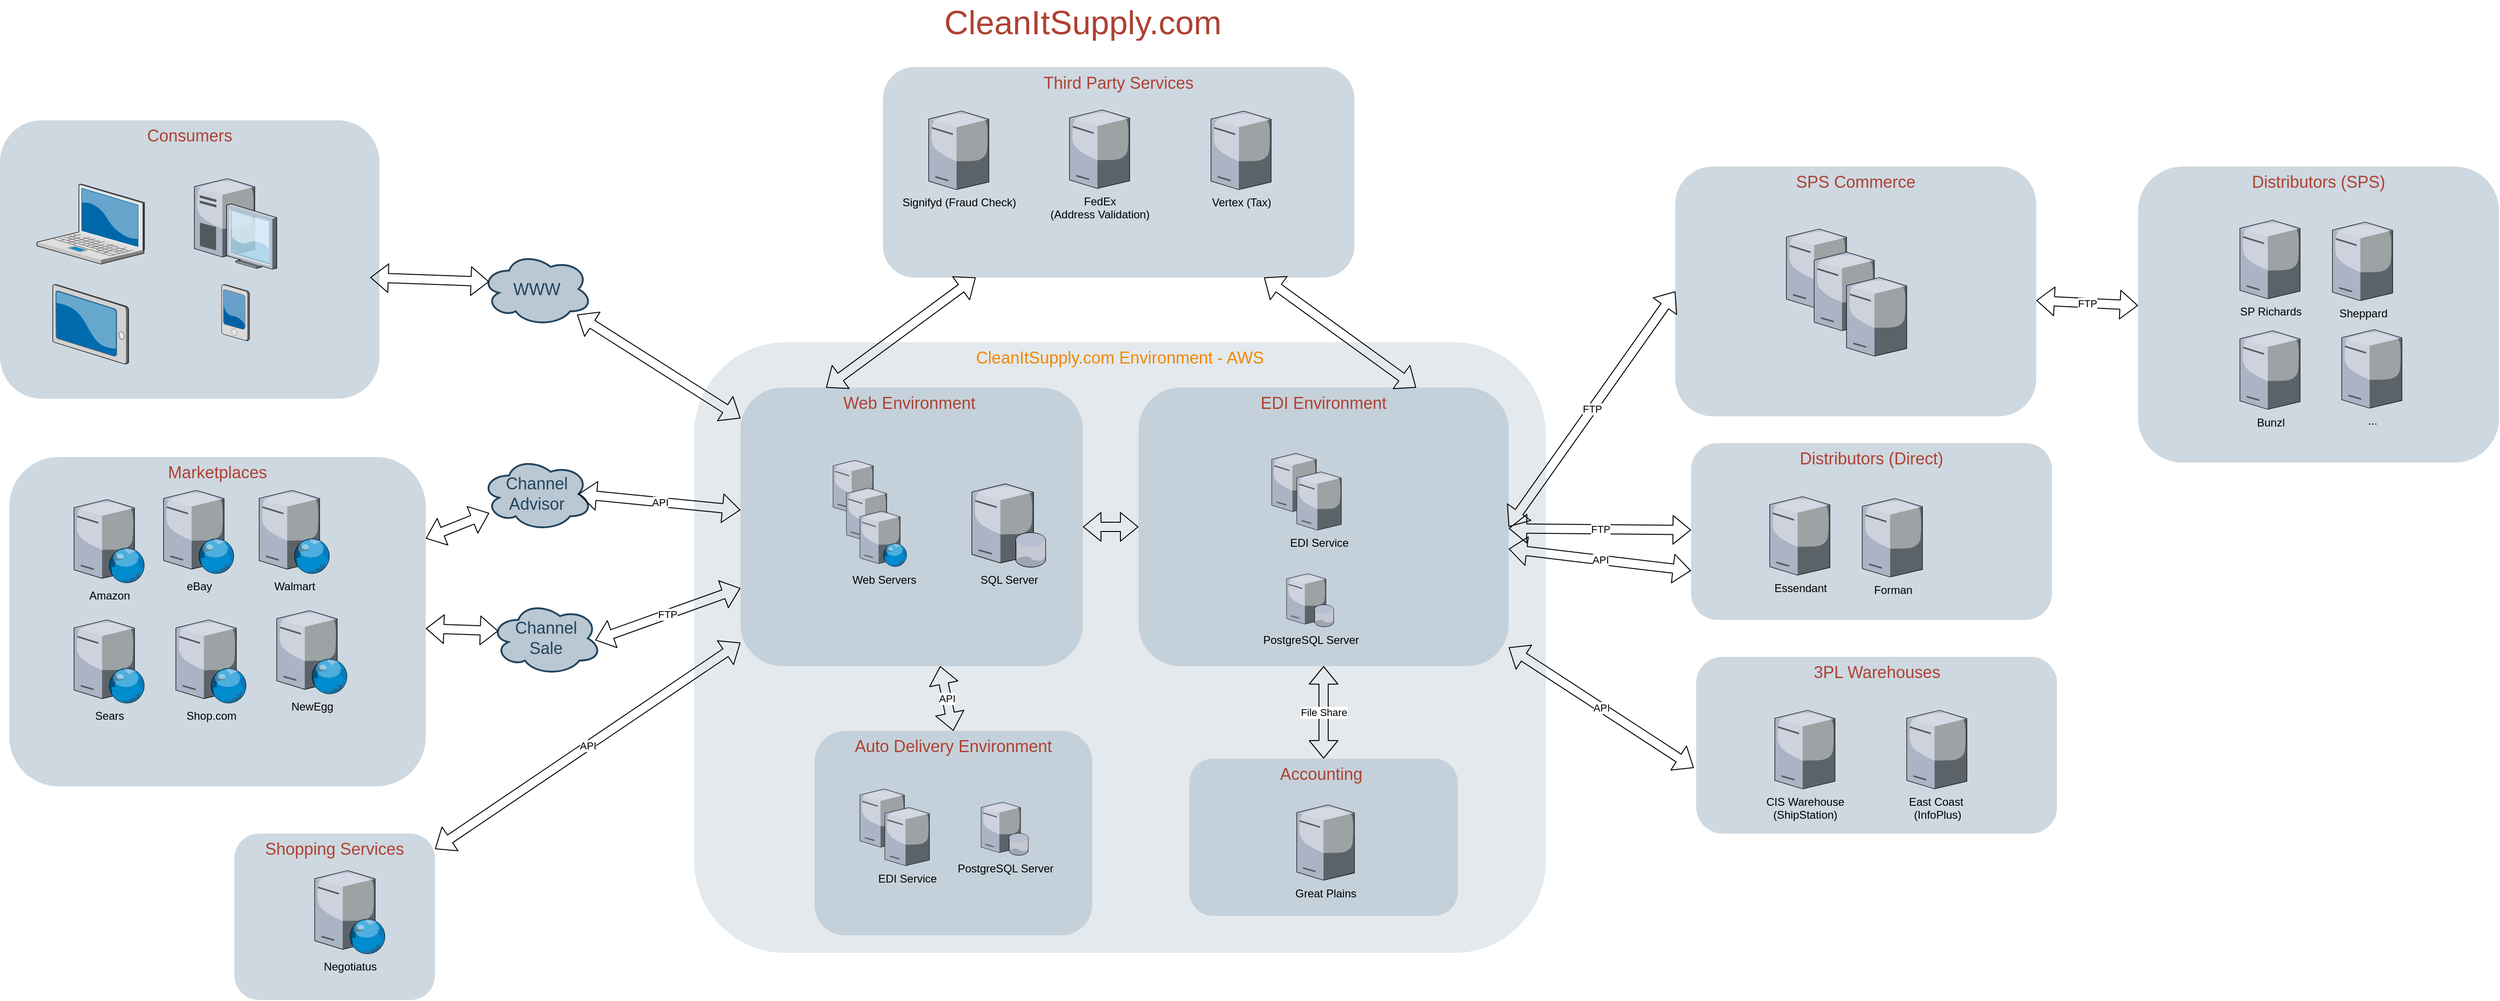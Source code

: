 <mxfile version="14.0.1" type="github">
  <diagram id="a45cf8ec-cd66-6f27-3ac3-be6e809c9e4a" name="Page-1">
    <mxGraphModel dx="2500" dy="2065" grid="1" gridSize="10" guides="1" tooltips="1" connect="1" arrows="1" fold="1" page="1" pageScale="1" pageWidth="827" pageHeight="1169" background="#ffffff" math="0" shadow="0">
      <root>
        <mxCell id="0" />
        <mxCell id="1" parent="0" />
        <mxCell id="0GKLrgqh9CLTe_BwdtgN-189" value="&lt;span&gt;Consumers&lt;/span&gt;" style="rounded=1;whiteSpace=wrap;html=1;shadow=0;strokeColor=none;fillColor=#BAC8D3;gradientColor=none;fontSize=18;fontColor=#AE4132;verticalAlign=top;opacity=70;fontStyle=0;strokeWidth=3;" vertex="1" parent="1">
          <mxGeometry x="-310" y="-210" width="410" height="301" as="geometry" />
        </mxCell>
        <mxCell id="3" value="CleanItSupply.com Environment - AWS" style="rounded=1;whiteSpace=wrap;html=1;shadow=0;strokeColor=none;fillColor=#BAC8D3;gradientColor=none;fontSize=18;fontColor=#F08705;opacity=40;fontStyle=0;strokeWidth=3;verticalAlign=top;" parent="1" vertex="1">
          <mxGeometry x="440" y="30" width="920" height="660" as="geometry" />
        </mxCell>
        <mxCell id="4" value="&lt;span&gt;Web Environment&amp;nbsp;&lt;/span&gt;" style="rounded=1;whiteSpace=wrap;html=1;shadow=0;strokeColor=none;fillColor=#BAC8D3;gradientColor=none;fontSize=18;fontColor=#AE4132;verticalAlign=top;opacity=70;fontStyle=0;strokeWidth=3;" parent="1" vertex="1">
          <mxGeometry x="490" y="79" width="370" height="301" as="geometry" />
        </mxCell>
        <mxCell id="10" value="&lt;span style=&quot;line-height: 17.182px&quot;&gt;EDI Environment&lt;br&gt;&lt;/span&gt;" style="rounded=1;whiteSpace=wrap;html=1;shadow=0;strokeColor=none;fillColor=#BAC8D3;gradientColor=none;fontSize=18;fontColor=#AE4132;verticalAlign=top;opacity=70;fontStyle=0;strokeWidth=3;" parent="1" vertex="1">
          <mxGeometry x="920" y="79" width="400" height="301" as="geometry" />
        </mxCell>
        <mxCell id="50" value="WWW" style="ellipse;shape=cloud;whiteSpace=wrap;html=1;shadow=0;strokeColor=#23445D;fillColor=#BAC8D3;gradientColor=none;fontSize=18;fontColor=#23445D;fontStyle=0;gradientDirection=north;strokeWidth=2;" parent="1" vertex="1">
          <mxGeometry x="210" y="-67.5" width="120" height="80" as="geometry" />
        </mxCell>
        <mxCell id="168" value="CleanItSupply.com" style="text;html=1;strokeColor=none;fillColor=none;align=center;verticalAlign=middle;whiteSpace=wrap;overflow=hidden;shadow=0;fontSize=36;fontColor=#AE4132;fontStyle=0" parent="1" vertex="1">
          <mxGeometry x="560" y="-340" width="600" height="45" as="geometry" />
        </mxCell>
        <mxCell id="171" style="edgeStyle=orthogonalEdgeStyle;rounded=0;jumpStyle=none;html=1;exitX=0;exitY=0.5;entryX=0;entryY=0.5;shadow=0;labelBackgroundColor=none;startArrow=none;startFill=0;endArrow=classic;endFill=1;endSize=6;jettySize=auto;orthogonalLoop=1;strokeColor=#23445D;strokeWidth=2;fillColor=#F08705;fontFamily=Helvetica;fontSize=14;fontColor=#F08705;align=left;fontStyle=0" parent="1" source="168" target="168" edge="1">
          <mxGeometry relative="1" as="geometry" />
        </mxCell>
        <mxCell id="0GKLrgqh9CLTe_BwdtgN-174" value="" style="verticalLabelPosition=bottom;aspect=fixed;html=1;verticalAlign=top;strokeColor=none;align=center;outlineConnect=0;shape=mxgraph.citrix.web_server;" vertex="1" parent="1">
          <mxGeometry x="590" y="157.5" width="51" height="60" as="geometry" />
        </mxCell>
        <mxCell id="0GKLrgqh9CLTe_BwdtgN-175" value="" style="verticalLabelPosition=bottom;aspect=fixed;html=1;verticalAlign=top;strokeColor=none;align=center;outlineConnect=0;shape=mxgraph.citrix.web_server;" vertex="1" parent="1">
          <mxGeometry x="604.5" y="187.5" width="51" height="60" as="geometry" />
        </mxCell>
        <mxCell id="0GKLrgqh9CLTe_BwdtgN-176" value="Web Servers" style="verticalLabelPosition=bottom;aspect=fixed;html=1;verticalAlign=top;strokeColor=none;align=center;outlineConnect=0;shape=mxgraph.citrix.web_server;" vertex="1" parent="1">
          <mxGeometry x="619" y="212.5" width="51" height="60" as="geometry" />
        </mxCell>
        <mxCell id="0GKLrgqh9CLTe_BwdtgN-178" value="SQL Server" style="verticalLabelPosition=bottom;aspect=fixed;html=1;verticalAlign=top;strokeColor=none;align=center;outlineConnect=0;shape=mxgraph.citrix.database_server;" vertex="1" parent="1">
          <mxGeometry x="740" y="183" width="80" height="90" as="geometry" />
        </mxCell>
        <mxCell id="0GKLrgqh9CLTe_BwdtgN-179" value="PostgreSQL Server" style="verticalLabelPosition=bottom;aspect=fixed;html=1;verticalAlign=top;strokeColor=none;align=center;outlineConnect=0;shape=mxgraph.citrix.database_server;" vertex="1" parent="1">
          <mxGeometry x="1080" y="280" width="51.11" height="57.5" as="geometry" />
        </mxCell>
        <mxCell id="0GKLrgqh9CLTe_BwdtgN-181" value="" style="verticalLabelPosition=bottom;aspect=fixed;html=1;verticalAlign=top;strokeColor=none;align=center;outlineConnect=0;shape=mxgraph.citrix.license_server;" vertex="1" parent="1">
          <mxGeometry x="1064" y="150" width="48.18" height="63" as="geometry" />
        </mxCell>
        <mxCell id="0GKLrgqh9CLTe_BwdtgN-182" value="EDI Service" style="verticalLabelPosition=bottom;aspect=fixed;html=1;verticalAlign=top;strokeColor=none;align=center;outlineConnect=0;shape=mxgraph.citrix.license_server;" vertex="1" parent="1">
          <mxGeometry x="1091" y="170" width="48.18" height="63" as="geometry" />
        </mxCell>
        <mxCell id="0GKLrgqh9CLTe_BwdtgN-191" value="" style="verticalLabelPosition=bottom;aspect=fixed;html=1;verticalAlign=top;strokeColor=none;align=center;outlineConnect=0;shape=mxgraph.citrix.desktop;" vertex="1" parent="1">
          <mxGeometry x="-100" y="-147" width="89" height="98" as="geometry" />
        </mxCell>
        <mxCell id="0GKLrgqh9CLTe_BwdtgN-192" value="" style="verticalLabelPosition=bottom;aspect=fixed;html=1;verticalAlign=top;strokeColor=none;align=center;outlineConnect=0;shape=mxgraph.citrix.laptop_2;" vertex="1" parent="1">
          <mxGeometry x="-270" y="-141" width="116" height="86.5" as="geometry" />
        </mxCell>
        <mxCell id="0GKLrgqh9CLTe_BwdtgN-194" value="" style="verticalLabelPosition=bottom;aspect=fixed;html=1;verticalAlign=top;strokeColor=none;align=center;outlineConnect=0;shape=mxgraph.citrix.tablet_2;" vertex="1" parent="1">
          <mxGeometry x="-253" y="-32.5" width="82" height="86" as="geometry" />
        </mxCell>
        <mxCell id="0GKLrgqh9CLTe_BwdtgN-195" value="" style="verticalLabelPosition=bottom;aspect=fixed;html=1;verticalAlign=top;strokeColor=none;align=center;outlineConnect=0;shape=mxgraph.citrix.pda;" vertex="1" parent="1">
          <mxGeometry x="-70.5" y="-32.5" width="30" height="61" as="geometry" />
        </mxCell>
        <mxCell id="0GKLrgqh9CLTe_BwdtgN-196" value="" style="shape=flexArrow;endArrow=classic;startArrow=classic;html=1;entryX=0.07;entryY=0.4;entryDx=0;entryDy=0;entryPerimeter=0;" edge="1" parent="1" target="50">
          <mxGeometry width="50" height="50" relative="1" as="geometry">
            <mxPoint x="90" y="-40" as="sourcePoint" />
            <mxPoint x="150" y="-90" as="targetPoint" />
          </mxGeometry>
        </mxCell>
        <mxCell id="0GKLrgqh9CLTe_BwdtgN-197" value="" style="shape=flexArrow;endArrow=classic;startArrow=classic;html=1;" edge="1" parent="1" source="50" target="4">
          <mxGeometry width="50" height="50" relative="1" as="geometry">
            <mxPoint x="380" y="280" as="sourcePoint" />
            <mxPoint x="430" y="230" as="targetPoint" />
          </mxGeometry>
        </mxCell>
        <mxCell id="0GKLrgqh9CLTe_BwdtgN-198" value="Channel Advisor" style="ellipse;shape=cloud;whiteSpace=wrap;html=1;shadow=0;strokeColor=#23445D;fillColor=#BAC8D3;gradientColor=none;fontSize=18;fontColor=#23445D;fontStyle=0;gradientDirection=north;strokeWidth=2;" vertex="1" parent="1">
          <mxGeometry x="210" y="154" width="120" height="80" as="geometry" />
        </mxCell>
        <mxCell id="0GKLrgqh9CLTe_BwdtgN-199" value="&lt;span&gt;Marketplaces&lt;/span&gt;" style="rounded=1;whiteSpace=wrap;html=1;shadow=0;strokeColor=none;fillColor=#BAC8D3;gradientColor=none;fontSize=18;fontColor=#AE4132;verticalAlign=top;opacity=70;fontStyle=0;strokeWidth=3;" vertex="1" parent="1">
          <mxGeometry x="-300" y="154" width="450" height="356" as="geometry" />
        </mxCell>
        <mxCell id="0GKLrgqh9CLTe_BwdtgN-200" value="Amazon" style="verticalLabelPosition=bottom;aspect=fixed;html=1;verticalAlign=top;strokeColor=none;align=center;outlineConnect=0;shape=mxgraph.citrix.web_server;" vertex="1" parent="1">
          <mxGeometry x="-230" y="200" width="76.5" height="90" as="geometry" />
        </mxCell>
        <mxCell id="0GKLrgqh9CLTe_BwdtgN-201" value="eBay" style="verticalLabelPosition=bottom;aspect=fixed;html=1;verticalAlign=top;strokeColor=none;align=center;outlineConnect=0;shape=mxgraph.citrix.web_server;" vertex="1" parent="1">
          <mxGeometry x="-133.25" y="190" width="76.5" height="90" as="geometry" />
        </mxCell>
        <mxCell id="0GKLrgqh9CLTe_BwdtgN-202" value="Walmart" style="verticalLabelPosition=bottom;aspect=fixed;html=1;verticalAlign=top;strokeColor=none;align=center;outlineConnect=0;shape=mxgraph.citrix.web_server;" vertex="1" parent="1">
          <mxGeometry x="-30" y="190" width="76.5" height="90" as="geometry" />
        </mxCell>
        <mxCell id="0GKLrgqh9CLTe_BwdtgN-203" value="Sears" style="verticalLabelPosition=bottom;aspect=fixed;html=1;verticalAlign=top;strokeColor=none;align=center;outlineConnect=0;shape=mxgraph.citrix.web_server;" vertex="1" parent="1">
          <mxGeometry x="-230" y="330" width="76.5" height="90" as="geometry" />
        </mxCell>
        <mxCell id="0GKLrgqh9CLTe_BwdtgN-204" value="Shop.com" style="verticalLabelPosition=bottom;aspect=fixed;html=1;verticalAlign=top;strokeColor=none;align=center;outlineConnect=0;shape=mxgraph.citrix.web_server;" vertex="1" parent="1">
          <mxGeometry x="-120" y="330" width="76.5" height="90" as="geometry" />
        </mxCell>
        <mxCell id="0GKLrgqh9CLTe_BwdtgN-205" value="NewEgg" style="verticalLabelPosition=bottom;aspect=fixed;html=1;verticalAlign=top;strokeColor=none;align=center;outlineConnect=0;shape=mxgraph.citrix.web_server;" vertex="1" parent="1">
          <mxGeometry x="-11" y="320" width="76.5" height="90" as="geometry" />
        </mxCell>
        <mxCell id="0GKLrgqh9CLTe_BwdtgN-206" value="Channel &lt;br&gt;Sale" style="ellipse;shape=cloud;whiteSpace=wrap;html=1;shadow=0;strokeColor=#23445D;fillColor=#BAC8D3;gradientColor=none;fontSize=18;fontColor=#23445D;fontStyle=0;gradientDirection=north;strokeWidth=2;" vertex="1" parent="1">
          <mxGeometry x="220" y="310" width="120" height="80" as="geometry" />
        </mxCell>
        <mxCell id="0GKLrgqh9CLTe_BwdtgN-207" value="" style="shape=flexArrow;endArrow=classic;startArrow=classic;html=1;" edge="1" parent="1" source="0GKLrgqh9CLTe_BwdtgN-199" target="0GKLrgqh9CLTe_BwdtgN-198">
          <mxGeometry width="50" height="50" relative="1" as="geometry">
            <mxPoint x="100" y="-30" as="sourcePoint" />
            <mxPoint x="228.4" y="-25.5" as="targetPoint" />
          </mxGeometry>
        </mxCell>
        <mxCell id="0GKLrgqh9CLTe_BwdtgN-208" value="" style="shape=flexArrow;endArrow=classic;startArrow=classic;html=1;entryX=0.07;entryY=0.4;entryDx=0;entryDy=0;entryPerimeter=0;" edge="1" parent="1" source="0GKLrgqh9CLTe_BwdtgN-199" target="0GKLrgqh9CLTe_BwdtgN-206">
          <mxGeometry width="50" height="50" relative="1" as="geometry">
            <mxPoint x="110" y="-20" as="sourcePoint" />
            <mxPoint x="238.4" y="-15.5" as="targetPoint" />
          </mxGeometry>
        </mxCell>
        <mxCell id="0GKLrgqh9CLTe_BwdtgN-209" value="FTP" style="shape=flexArrow;endArrow=classic;startArrow=classic;html=1;entryX=0.942;entryY=0.525;entryDx=0;entryDy=0;entryPerimeter=0;" edge="1" parent="1" source="4" target="0GKLrgqh9CLTe_BwdtgN-206">
          <mxGeometry width="50" height="50" relative="1" as="geometry">
            <mxPoint x="490" y="240" as="sourcePoint" />
            <mxPoint x="258.4" y="612" as="targetPoint" />
          </mxGeometry>
        </mxCell>
        <mxCell id="0GKLrgqh9CLTe_BwdtgN-210" value="API" style="shape=flexArrow;endArrow=classic;startArrow=classic;html=1;exitX=0.875;exitY=0.5;exitDx=0;exitDy=0;exitPerimeter=0;" edge="1" parent="1" source="0GKLrgqh9CLTe_BwdtgN-198" target="4">
          <mxGeometry width="50" height="50" relative="1" as="geometry">
            <mxPoint x="190" y="624.584" as="sourcePoint" />
            <mxPoint x="490" y="240" as="targetPoint" />
          </mxGeometry>
        </mxCell>
        <mxCell id="0GKLrgqh9CLTe_BwdtgN-211" value="SPS Commerce" style="rounded=1;whiteSpace=wrap;html=1;shadow=0;strokeColor=none;fillColor=#BAC8D3;gradientColor=none;fontSize=18;fontColor=#AE4132;verticalAlign=top;opacity=70;fontStyle=0;strokeWidth=3;" vertex="1" parent="1">
          <mxGeometry x="1500" y="-160" width="390" height="270" as="geometry" />
        </mxCell>
        <mxCell id="0GKLrgqh9CLTe_BwdtgN-212" value="Distributors (SPS)" style="rounded=1;whiteSpace=wrap;html=1;shadow=0;strokeColor=none;fillColor=#BAC8D3;gradientColor=none;fontSize=18;fontColor=#AE4132;verticalAlign=top;opacity=70;fontStyle=0;strokeWidth=3;" vertex="1" parent="1">
          <mxGeometry x="2000" y="-160" width="390" height="320" as="geometry" />
        </mxCell>
        <mxCell id="0GKLrgqh9CLTe_BwdtgN-213" value="" style="verticalLabelPosition=bottom;aspect=fixed;html=1;verticalAlign=top;strokeColor=none;align=center;outlineConnect=0;shape=mxgraph.citrix.tower_server;" vertex="1" parent="1">
          <mxGeometry x="1620" y="-92.5" width="65" height="85" as="geometry" />
        </mxCell>
        <mxCell id="0GKLrgqh9CLTe_BwdtgN-215" value="" style="verticalLabelPosition=bottom;aspect=fixed;html=1;verticalAlign=top;strokeColor=none;align=center;outlineConnect=0;shape=mxgraph.citrix.tower_server;" vertex="1" parent="1">
          <mxGeometry x="1650" y="-67.5" width="65" height="85" as="geometry" />
        </mxCell>
        <mxCell id="0GKLrgqh9CLTe_BwdtgN-216" value="" style="verticalLabelPosition=bottom;aspect=fixed;html=1;verticalAlign=top;strokeColor=none;align=center;outlineConnect=0;shape=mxgraph.citrix.tower_server;" vertex="1" parent="1">
          <mxGeometry x="1685" y="-40" width="65" height="85" as="geometry" />
        </mxCell>
        <mxCell id="0GKLrgqh9CLTe_BwdtgN-217" value="SP Richards" style="verticalLabelPosition=bottom;aspect=fixed;html=1;verticalAlign=top;strokeColor=none;align=center;outlineConnect=0;shape=mxgraph.citrix.tower_server;" vertex="1" parent="1">
          <mxGeometry x="2110" y="-102" width="65" height="85" as="geometry" />
        </mxCell>
        <mxCell id="0GKLrgqh9CLTe_BwdtgN-218" value="Sheppard" style="verticalLabelPosition=bottom;aspect=fixed;html=1;verticalAlign=top;strokeColor=none;align=center;outlineConnect=0;shape=mxgraph.citrix.tower_server;" vertex="1" parent="1">
          <mxGeometry x="2210" y="-100" width="65" height="85" as="geometry" />
        </mxCell>
        <mxCell id="0GKLrgqh9CLTe_BwdtgN-219" value="&lt;span style=&quot;line-height: 17.182px&quot;&gt;Accounting&amp;nbsp;&lt;/span&gt;" style="rounded=1;whiteSpace=wrap;html=1;shadow=0;strokeColor=none;fillColor=#BAC8D3;gradientColor=none;fontSize=18;fontColor=#AE4132;verticalAlign=top;opacity=70;fontStyle=0;strokeWidth=3;" vertex="1" parent="1">
          <mxGeometry x="975" y="480" width="290" height="170" as="geometry" />
        </mxCell>
        <mxCell id="0GKLrgqh9CLTe_BwdtgN-220" value="Great Plains" style="verticalLabelPosition=bottom;aspect=fixed;html=1;verticalAlign=top;strokeColor=none;align=center;outlineConnect=0;shape=mxgraph.citrix.license_server;" vertex="1" parent="1">
          <mxGeometry x="1091" y="530" width="62.33" height="81.5" as="geometry" />
        </mxCell>
        <mxCell id="0GKLrgqh9CLTe_BwdtgN-221" value="File Share" style="shape=flexArrow;endArrow=classic;startArrow=classic;html=1;" edge="1" parent="1" source="0GKLrgqh9CLTe_BwdtgN-219" target="10">
          <mxGeometry width="50" height="50" relative="1" as="geometry">
            <mxPoint x="359.797" y="259.211" as="sourcePoint" />
            <mxPoint x="500" y="251.142" as="targetPoint" />
          </mxGeometry>
        </mxCell>
        <mxCell id="0GKLrgqh9CLTe_BwdtgN-222" value="FTP" style="shape=flexArrow;endArrow=classic;startArrow=classic;html=1;entryX=1;entryY=0.5;entryDx=0;entryDy=0;exitX=0;exitY=0.5;exitDx=0;exitDy=0;" edge="1" parent="1" source="0GKLrgqh9CLTe_BwdtgN-211" target="10">
          <mxGeometry width="50" height="50" relative="1" as="geometry">
            <mxPoint x="970.201" y="540" as="sourcePoint" />
            <mxPoint x="1049.968" y="390" as="targetPoint" />
          </mxGeometry>
        </mxCell>
        <mxCell id="0GKLrgqh9CLTe_BwdtgN-225" value="FTP" style="shape=flexArrow;endArrow=classic;startArrow=classic;html=1;" edge="1" parent="1" source="0GKLrgqh9CLTe_BwdtgN-212" target="0GKLrgqh9CLTe_BwdtgN-211">
          <mxGeometry width="50" height="50" relative="1" as="geometry">
            <mxPoint x="2010" y="215" as="sourcePoint" />
            <mxPoint x="1920" y="214.5" as="targetPoint" />
          </mxGeometry>
        </mxCell>
        <mxCell id="0GKLrgqh9CLTe_BwdtgN-226" value="Bunzl" style="verticalLabelPosition=bottom;aspect=fixed;html=1;verticalAlign=top;strokeColor=none;align=center;outlineConnect=0;shape=mxgraph.citrix.tower_server;" vertex="1" parent="1">
          <mxGeometry x="2110" y="17.5" width="65" height="85" as="geometry" />
        </mxCell>
        <mxCell id="0GKLrgqh9CLTe_BwdtgN-227" value="Distributors (Direct)" style="rounded=1;whiteSpace=wrap;html=1;shadow=0;strokeColor=none;fillColor=#BAC8D3;gradientColor=none;fontSize=18;fontColor=#AE4132;verticalAlign=top;opacity=70;fontStyle=0;strokeWidth=3;" vertex="1" parent="1">
          <mxGeometry x="1517" y="139" width="390" height="191" as="geometry" />
        </mxCell>
        <mxCell id="0GKLrgqh9CLTe_BwdtgN-228" value="FTP" style="shape=flexArrow;endArrow=classic;startArrow=classic;html=1;" edge="1" parent="1" source="0GKLrgqh9CLTe_BwdtgN-227" target="10">
          <mxGeometry width="50" height="50" relative="1" as="geometry">
            <mxPoint x="1540" y="235" as="sourcePoint" />
            <mxPoint x="1330" y="239.5" as="targetPoint" />
          </mxGeometry>
        </mxCell>
        <mxCell id="0GKLrgqh9CLTe_BwdtgN-229" value="API" style="shape=flexArrow;endArrow=classic;startArrow=classic;html=1;exitX=0;exitY=0.722;exitDx=0;exitDy=0;exitPerimeter=0;" edge="1" parent="1" source="0GKLrgqh9CLTe_BwdtgN-227" target="10">
          <mxGeometry width="50" height="50" relative="1" as="geometry">
            <mxPoint x="1550" y="245" as="sourcePoint" />
            <mxPoint x="1340" y="249.5" as="targetPoint" />
          </mxGeometry>
        </mxCell>
        <mxCell id="0GKLrgqh9CLTe_BwdtgN-230" value="Essendant" style="verticalLabelPosition=bottom;aspect=fixed;html=1;verticalAlign=top;strokeColor=none;align=center;outlineConnect=0;shape=mxgraph.citrix.tower_server;" vertex="1" parent="1">
          <mxGeometry x="1602" y="196.75" width="65" height="85" as="geometry" />
        </mxCell>
        <mxCell id="0GKLrgqh9CLTe_BwdtgN-231" value="Forman" style="verticalLabelPosition=bottom;aspect=fixed;html=1;verticalAlign=top;strokeColor=none;align=center;outlineConnect=0;shape=mxgraph.citrix.tower_server;" vertex="1" parent="1">
          <mxGeometry x="1702" y="198.75" width="65" height="85" as="geometry" />
        </mxCell>
        <mxCell id="0GKLrgqh9CLTe_BwdtgN-236" value="..." style="verticalLabelPosition=bottom;aspect=fixed;html=1;verticalAlign=top;strokeColor=none;align=center;outlineConnect=0;shape=mxgraph.citrix.tower_server;" vertex="1" parent="1">
          <mxGeometry x="2220" y="16.25" width="65" height="85" as="geometry" />
        </mxCell>
        <mxCell id="0GKLrgqh9CLTe_BwdtgN-239" value="" style="shape=flexArrow;endArrow=classic;startArrow=classic;html=1;entryX=1;entryY=0.5;entryDx=0;entryDy=0;" edge="1" parent="1" source="10" target="4">
          <mxGeometry width="50" height="50" relative="1" as="geometry">
            <mxPoint x="323.576" y="9.997" as="sourcePoint" />
            <mxPoint x="500" y="122.105" as="targetPoint" />
          </mxGeometry>
        </mxCell>
        <mxCell id="0GKLrgqh9CLTe_BwdtgN-240" value="Third Party Services" style="rounded=1;whiteSpace=wrap;html=1;shadow=0;strokeColor=none;fillColor=#BAC8D3;gradientColor=none;fontSize=18;fontColor=#AE4132;verticalAlign=top;opacity=70;fontStyle=0;strokeWidth=3;" vertex="1" parent="1">
          <mxGeometry x="643.89" y="-267.5" width="509.44" height="227.5" as="geometry" />
        </mxCell>
        <mxCell id="0GKLrgqh9CLTe_BwdtgN-244" value="Signifyd (Fraud Check)" style="verticalLabelPosition=bottom;aspect=fixed;html=1;verticalAlign=top;strokeColor=none;align=center;outlineConnect=0;shape=mxgraph.citrix.tower_server;" vertex="1" parent="1">
          <mxGeometry x="693.33" y="-220" width="65" height="85" as="geometry" />
        </mxCell>
        <mxCell id="0GKLrgqh9CLTe_BwdtgN-245" value="FedEx &lt;br&gt;(Address Validation)" style="verticalLabelPosition=bottom;aspect=fixed;html=1;verticalAlign=top;strokeColor=none;align=center;outlineConnect=0;shape=mxgraph.citrix.tower_server;" vertex="1" parent="1">
          <mxGeometry x="845.51" y="-221.25" width="65" height="85" as="geometry" />
        </mxCell>
        <mxCell id="0GKLrgqh9CLTe_BwdtgN-246" value="" style="shape=flexArrow;endArrow=classic;startArrow=classic;html=1;entryX=0.75;entryY=0;entryDx=0;entryDy=0;" edge="1" parent="1" source="0GKLrgqh9CLTe_BwdtgN-240" target="10">
          <mxGeometry width="50" height="50" relative="1" as="geometry">
            <mxPoint x="1510" y="-15" as="sourcePoint" />
            <mxPoint x="1330" y="239.5" as="targetPoint" />
          </mxGeometry>
        </mxCell>
        <mxCell id="0GKLrgqh9CLTe_BwdtgN-248" value="3PL Warehouses" style="rounded=1;whiteSpace=wrap;html=1;shadow=0;strokeColor=none;fillColor=#BAC8D3;gradientColor=none;fontSize=18;fontColor=#AE4132;verticalAlign=top;opacity=70;fontStyle=0;strokeWidth=3;" vertex="1" parent="1">
          <mxGeometry x="1522.5" y="370" width="390" height="191" as="geometry" />
        </mxCell>
        <mxCell id="0GKLrgqh9CLTe_BwdtgN-249" value="CIS Warehouse &lt;br&gt;(ShipStation)" style="verticalLabelPosition=bottom;aspect=fixed;html=1;verticalAlign=top;strokeColor=none;align=center;outlineConnect=0;shape=mxgraph.citrix.tower_server;" vertex="1" parent="1">
          <mxGeometry x="1607.5" y="427.75" width="65" height="85" as="geometry" />
        </mxCell>
        <mxCell id="0GKLrgqh9CLTe_BwdtgN-250" value="East Coast&amp;nbsp;&lt;br&gt;(InfoPlus)" style="verticalLabelPosition=bottom;aspect=fixed;html=1;verticalAlign=top;strokeColor=none;align=center;outlineConnect=0;shape=mxgraph.citrix.tower_server;" vertex="1" parent="1">
          <mxGeometry x="1750" y="427.75" width="65" height="85" as="geometry" />
        </mxCell>
        <mxCell id="0GKLrgqh9CLTe_BwdtgN-251" value="API" style="shape=flexArrow;endArrow=classic;startArrow=classic;html=1;" edge="1" parent="1" target="10">
          <mxGeometry width="50" height="50" relative="1" as="geometry">
            <mxPoint x="1520" y="490" as="sourcePoint" />
            <mxPoint x="1350" y="259.5" as="targetPoint" />
          </mxGeometry>
        </mxCell>
        <mxCell id="0GKLrgqh9CLTe_BwdtgN-252" value="&lt;span&gt;Shopping Services&lt;/span&gt;" style="rounded=1;whiteSpace=wrap;html=1;shadow=0;strokeColor=none;fillColor=#BAC8D3;gradientColor=none;fontSize=18;fontColor=#AE4132;verticalAlign=top;opacity=70;fontStyle=0;strokeWidth=3;" vertex="1" parent="1">
          <mxGeometry x="-56.75" y="561" width="216.75" height="180" as="geometry" />
        </mxCell>
        <mxCell id="0GKLrgqh9CLTe_BwdtgN-254" value="Negotiatus" style="verticalLabelPosition=bottom;aspect=fixed;html=1;verticalAlign=top;strokeColor=none;align=center;outlineConnect=0;shape=mxgraph.citrix.web_server;" vertex="1" parent="1">
          <mxGeometry x="30" y="601" width="76.5" height="90" as="geometry" />
        </mxCell>
        <mxCell id="0GKLrgqh9CLTe_BwdtgN-255" value="&lt;span style=&quot;line-height: 17.182px&quot;&gt;Auto Delivery Environment&lt;br&gt;&lt;/span&gt;" style="rounded=1;whiteSpace=wrap;html=1;shadow=0;strokeColor=none;fillColor=#BAC8D3;gradientColor=none;fontSize=18;fontColor=#AE4132;verticalAlign=top;opacity=70;fontStyle=0;strokeWidth=3;" vertex="1" parent="1">
          <mxGeometry x="570" y="450" width="300" height="221" as="geometry" />
        </mxCell>
        <mxCell id="0GKLrgqh9CLTe_BwdtgN-259" value="PostgreSQL Server" style="verticalLabelPosition=bottom;aspect=fixed;html=1;verticalAlign=top;strokeColor=none;align=center;outlineConnect=0;shape=mxgraph.citrix.database_server;" vertex="1" parent="1">
          <mxGeometry x="750.0" y="527" width="51.11" height="57.5" as="geometry" />
        </mxCell>
        <mxCell id="0GKLrgqh9CLTe_BwdtgN-260" value="" style="verticalLabelPosition=bottom;aspect=fixed;html=1;verticalAlign=top;strokeColor=none;align=center;outlineConnect=0;shape=mxgraph.citrix.license_server;" vertex="1" parent="1">
          <mxGeometry x="619.0" y="512.75" width="48.18" height="63" as="geometry" />
        </mxCell>
        <mxCell id="0GKLrgqh9CLTe_BwdtgN-261" value="EDI Service" style="verticalLabelPosition=bottom;aspect=fixed;html=1;verticalAlign=top;strokeColor=none;align=center;outlineConnect=0;shape=mxgraph.citrix.license_server;" vertex="1" parent="1">
          <mxGeometry x="646.0" y="532.75" width="48.18" height="63" as="geometry" />
        </mxCell>
        <mxCell id="0GKLrgqh9CLTe_BwdtgN-262" value="API" style="shape=flexArrow;endArrow=classic;startArrow=classic;html=1;exitX=0.5;exitY=0;exitDx=0;exitDy=0;" edge="1" parent="1" source="0GKLrgqh9CLTe_BwdtgN-255" target="4">
          <mxGeometry width="50" height="50" relative="1" as="geometry">
            <mxPoint x="930" y="239.5" as="sourcePoint" />
            <mxPoint x="870" y="239.5" as="targetPoint" />
          </mxGeometry>
        </mxCell>
        <mxCell id="0GKLrgqh9CLTe_BwdtgN-263" value="API" style="shape=flexArrow;endArrow=classic;startArrow=classic;html=1;" edge="1" parent="1" source="4" target="0GKLrgqh9CLTe_BwdtgN-252">
          <mxGeometry width="50" height="50" relative="1" as="geometry">
            <mxPoint x="500" y="305.772" as="sourcePoint" />
            <mxPoint x="343.04" y="362" as="targetPoint" />
          </mxGeometry>
        </mxCell>
        <mxCell id="0GKLrgqh9CLTe_BwdtgN-264" value="Vertex (Tax)" style="verticalLabelPosition=bottom;aspect=fixed;html=1;verticalAlign=top;strokeColor=none;align=center;outlineConnect=0;shape=mxgraph.citrix.tower_server;" vertex="1" parent="1">
          <mxGeometry x="998.33" y="-220" width="65" height="85" as="geometry" />
        </mxCell>
        <mxCell id="0GKLrgqh9CLTe_BwdtgN-265" value="" style="shape=flexArrow;endArrow=classic;startArrow=classic;html=1;entryX=0.25;entryY=0;entryDx=0;entryDy=0;" edge="1" parent="1" source="0GKLrgqh9CLTe_BwdtgN-240" target="4">
          <mxGeometry width="50" height="50" relative="1" as="geometry">
            <mxPoint x="974.319" y="-30" as="sourcePoint" />
            <mxPoint x="1043.061" y="89" as="targetPoint" />
          </mxGeometry>
        </mxCell>
      </root>
    </mxGraphModel>
  </diagram>
</mxfile>
